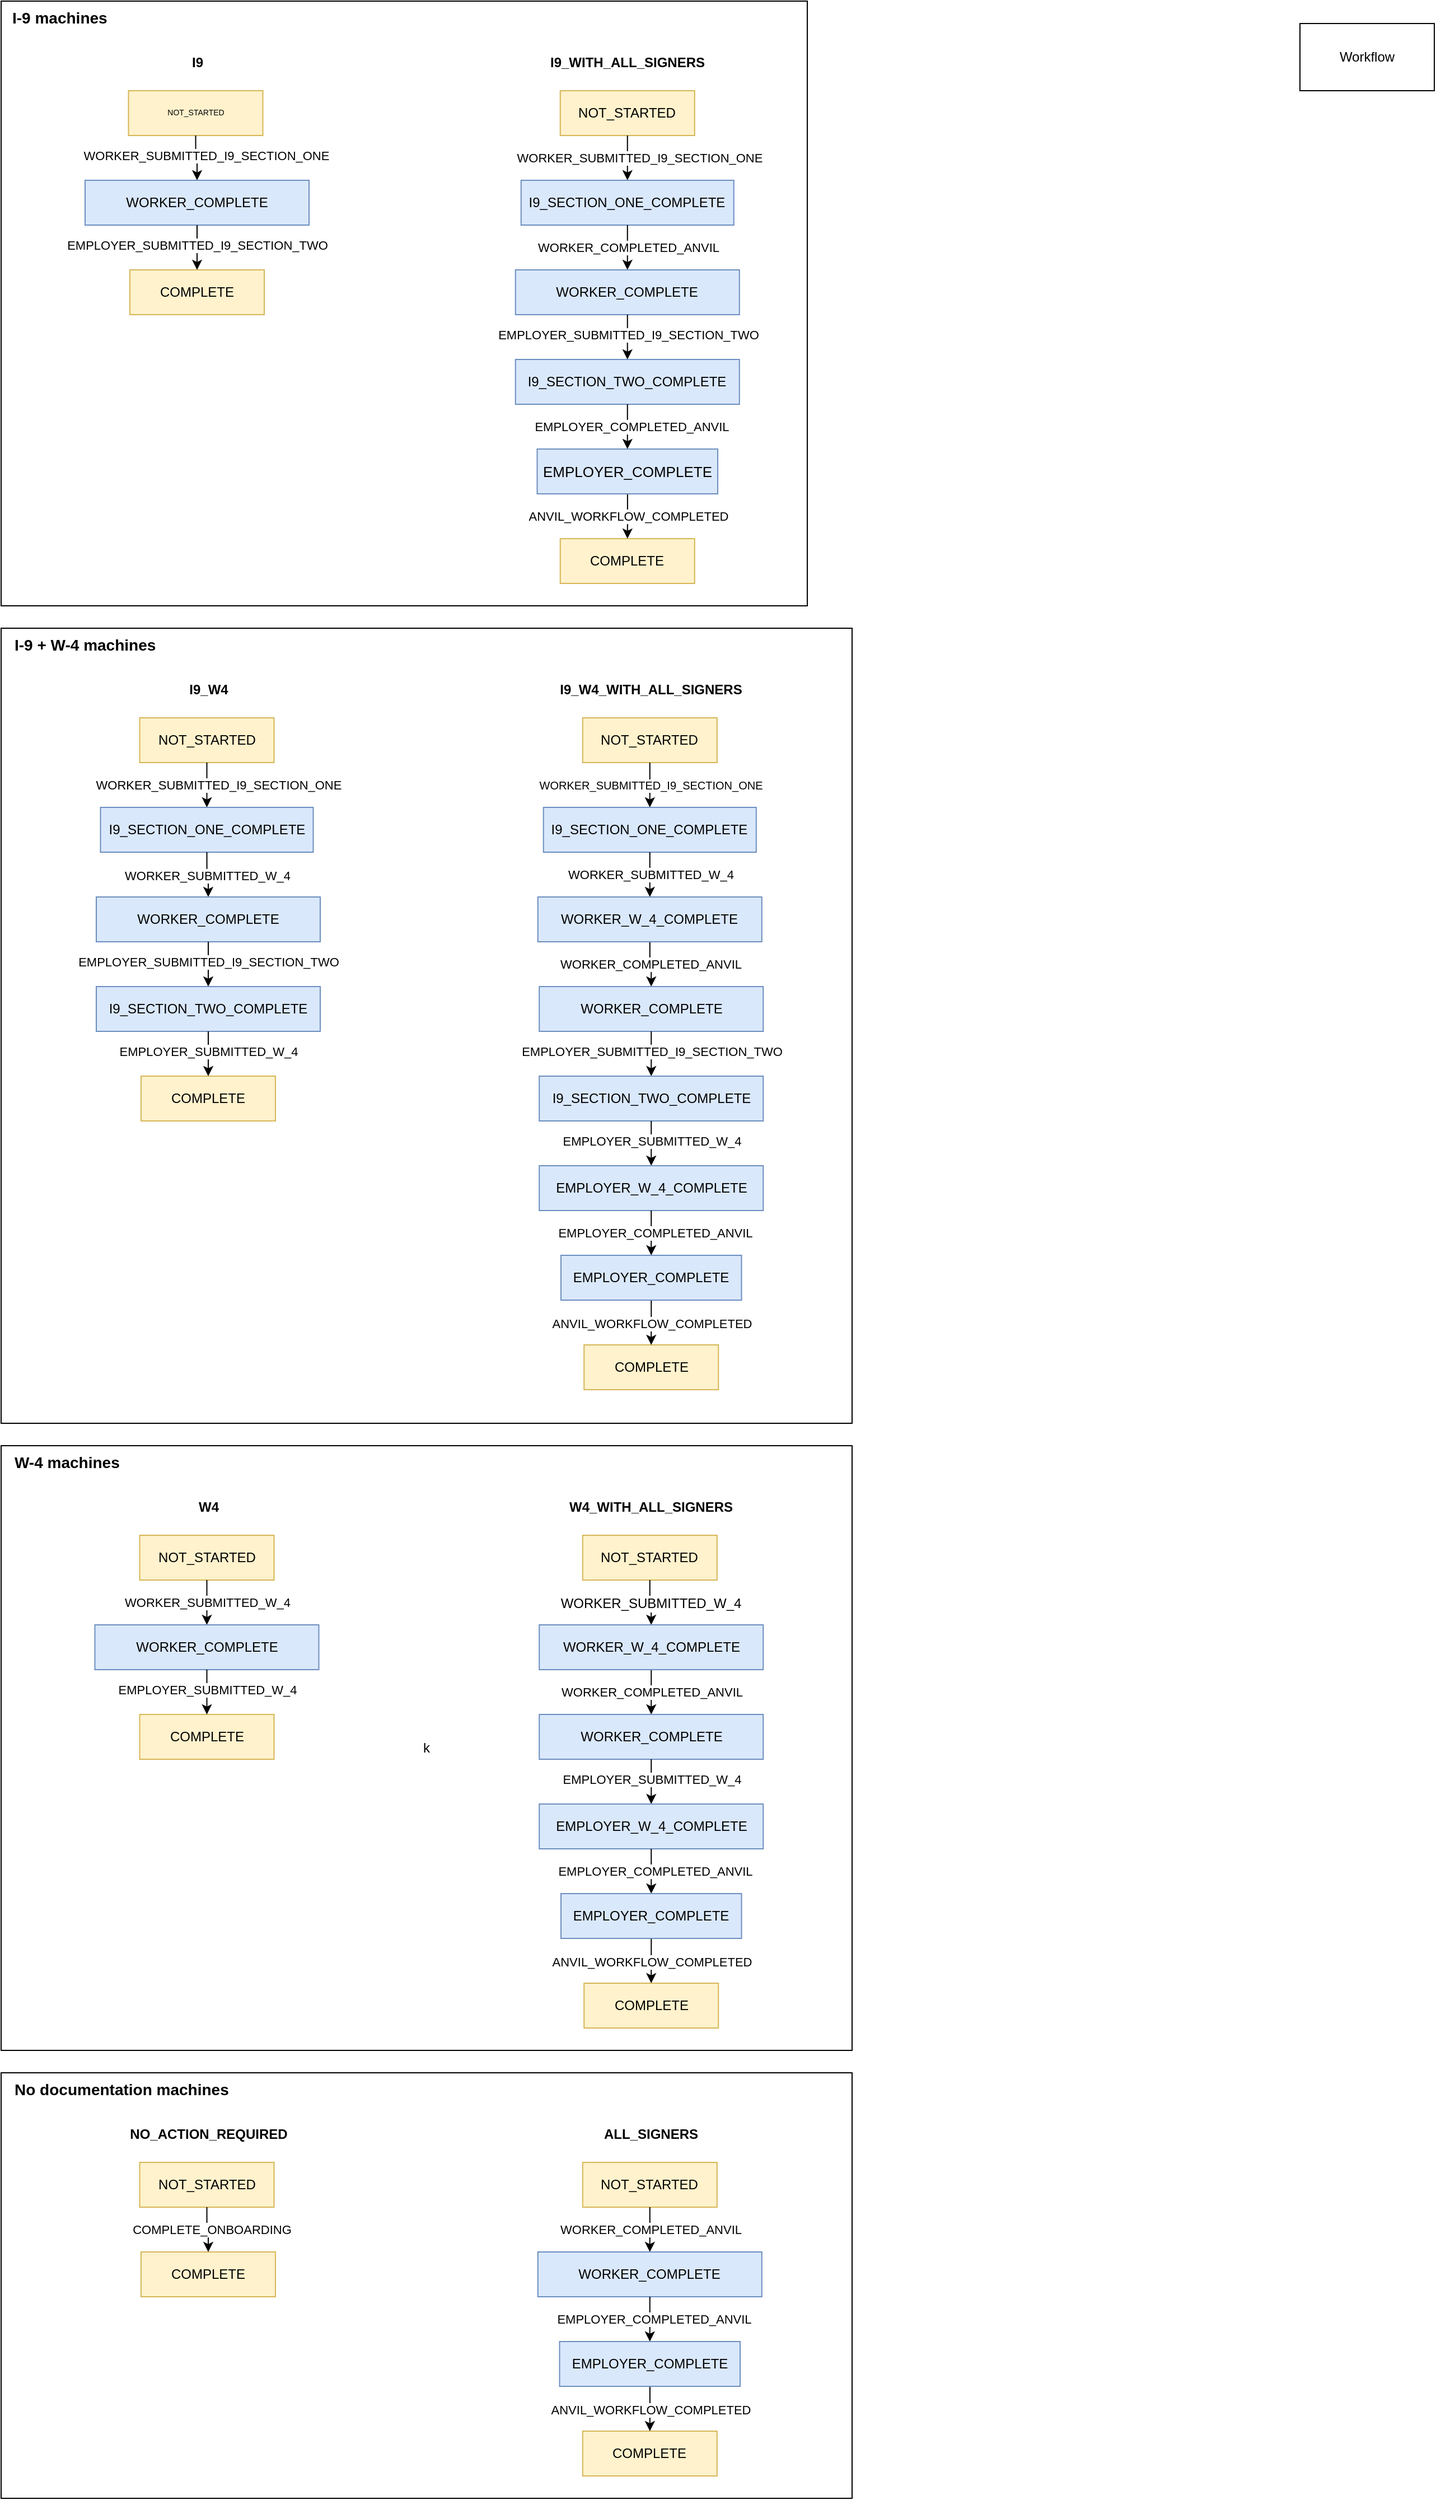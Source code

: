 <mxfile version="24.6.4" type="github">
  <diagram name="Page-1" id="iukkpxbPmAniCHK0yDrJ">
    <mxGraphModel dx="1164" dy="764" grid="1" gridSize="10" guides="1" tooltips="1" connect="1" arrows="1" fold="1" page="1" pageScale="1" pageWidth="850" pageHeight="1100" math="0" shadow="0">
      <root>
        <mxCell id="0" />
        <mxCell id="1" parent="0" />
        <mxCell id="TotN1_Kpjb51vsJ2ve7N-206" value="" style="whiteSpace=wrap;html=1;movable=1;resizable=1;rotatable=1;deletable=1;editable=1;locked=0;connectable=1;" parent="1" vertex="1">
          <mxGeometry y="560" width="760" height="710" as="geometry" />
        </mxCell>
        <mxCell id="TotN1_Kpjb51vsJ2ve7N-205" value="" style="whiteSpace=wrap;html=1;movable=1;resizable=1;rotatable=1;deletable=1;editable=1;locked=0;connectable=1;fontSize=12;" parent="1" vertex="1">
          <mxGeometry width="720" height="540" as="geometry" />
        </mxCell>
        <mxCell id="TotN1_Kpjb51vsJ2ve7N-62" value="I-9 + W-4 machines" style="text;html=1;align=left;verticalAlign=middle;resizable=0;points=[];autosize=1;strokeColor=none;fillColor=none;fontStyle=1;fontSize=14;" parent="1" vertex="1">
          <mxGeometry x="10" y="560" width="140" height="30" as="geometry" />
        </mxCell>
        <mxCell id="TotN1_Kpjb51vsJ2ve7N-63" value="NOT_STARTED" style="whiteSpace=wrap;html=1;fillColor=#fff2cc;strokeColor=#d6b656;" parent="1" vertex="1">
          <mxGeometry x="123.75" y="640" width="120" height="40" as="geometry" />
        </mxCell>
        <mxCell id="TotN1_Kpjb51vsJ2ve7N-64" value="COMPLETE" style="whiteSpace=wrap;html=1;fillColor=#fff2cc;strokeColor=#d6b656;" parent="1" vertex="1">
          <mxGeometry x="125" y="960" width="120" height="40" as="geometry" />
        </mxCell>
        <mxCell id="TotN1_Kpjb51vsJ2ve7N-65" style="edgeStyle=orthogonalEdgeStyle;rounded=0;orthogonalLoop=1;jettySize=auto;html=1;entryX=0.5;entryY=0;entryDx=0;entryDy=0;exitX=0.5;exitY=1;exitDx=0;exitDy=0;" parent="1" source="TotN1_Kpjb51vsJ2ve7N-63" target="TotN1_Kpjb51vsJ2ve7N-67" edge="1">
          <mxGeometry relative="1" as="geometry">
            <mxPoint x="183.75" y="740" as="sourcePoint" />
          </mxGeometry>
        </mxCell>
        <mxCell id="TotN1_Kpjb51vsJ2ve7N-66" value="WORKER_SUBMITTED_I9_SECTION_ONE" style="edgeLabel;html=1;align=center;verticalAlign=middle;resizable=0;points=[];" parent="TotN1_Kpjb51vsJ2ve7N-65" vertex="1" connectable="0">
          <mxGeometry y="2" relative="1" as="geometry">
            <mxPoint x="8" as="offset" />
          </mxGeometry>
        </mxCell>
        <mxCell id="TotN1_Kpjb51vsJ2ve7N-67" value="I9_SECTION_ONE_COMPLETE" style="whiteSpace=wrap;html=1;fillColor=#dae8fc;strokeColor=#6c8ebf;" parent="1" vertex="1">
          <mxGeometry x="88.75" y="720" width="190" height="40" as="geometry" />
        </mxCell>
        <mxCell id="TotN1_Kpjb51vsJ2ve7N-68" value="I9_W4" style="text;html=1;align=center;verticalAlign=middle;resizable=0;points=[];autosize=1;strokeColor=none;fillColor=none;fontStyle=1;fontSize=12;" parent="1" vertex="1">
          <mxGeometry x="155" y="600" width="60" height="30" as="geometry" />
        </mxCell>
        <mxCell id="TotN1_Kpjb51vsJ2ve7N-69" style="edgeStyle=orthogonalEdgeStyle;rounded=0;orthogonalLoop=1;jettySize=auto;html=1;exitX=0.5;exitY=1;exitDx=0;exitDy=0;entryX=0.5;entryY=0;entryDx=0;entryDy=0;" parent="1" source="TotN1_Kpjb51vsJ2ve7N-67" target="TotN1_Kpjb51vsJ2ve7N-74" edge="1">
          <mxGeometry relative="1" as="geometry">
            <mxPoint x="183.75" y="860" as="sourcePoint" />
            <mxPoint x="183.75" y="800" as="targetPoint" />
          </mxGeometry>
        </mxCell>
        <mxCell id="TotN1_Kpjb51vsJ2ve7N-70" value="WORKER_SUBMITTED_W_4" style="edgeLabel;html=1;align=center;verticalAlign=middle;resizable=0;points=[];" parent="TotN1_Kpjb51vsJ2ve7N-69" vertex="1" connectable="0">
          <mxGeometry x="-0.2" y="-2" relative="1" as="geometry">
            <mxPoint x="2" y="4" as="offset" />
          </mxGeometry>
        </mxCell>
        <mxCell id="TotN1_Kpjb51vsJ2ve7N-74" value="WORKER_COMPLETE" style="whiteSpace=wrap;html=1;fillColor=#dae8fc;strokeColor=#6c8ebf;" parent="1" vertex="1">
          <mxGeometry x="85" y="800" width="200" height="40" as="geometry" />
        </mxCell>
        <mxCell id="TotN1_Kpjb51vsJ2ve7N-75" style="edgeStyle=orthogonalEdgeStyle;rounded=0;orthogonalLoop=1;jettySize=auto;html=1;exitX=0.5;exitY=1;exitDx=0;exitDy=0;" parent="1" source="TotN1_Kpjb51vsJ2ve7N-74" target="TotN1_Kpjb51vsJ2ve7N-77" edge="1">
          <mxGeometry relative="1" as="geometry">
            <mxPoint x="183.75" y="1100" as="sourcePoint" />
          </mxGeometry>
        </mxCell>
        <mxCell id="TotN1_Kpjb51vsJ2ve7N-76" value="EMPLOYER_SUBMITTED_I9_SECTION_TWO" style="edgeLabel;html=1;align=center;verticalAlign=middle;resizable=0;points=[];" parent="TotN1_Kpjb51vsJ2ve7N-75" vertex="1" connectable="0">
          <mxGeometry x="-0.1" relative="1" as="geometry">
            <mxPoint as="offset" />
          </mxGeometry>
        </mxCell>
        <mxCell id="TotN1_Kpjb51vsJ2ve7N-77" value="I9_SECTION_TWO_COMPLETE" style="whiteSpace=wrap;html=1;fillColor=#dae8fc;strokeColor=#6c8ebf;" parent="1" vertex="1">
          <mxGeometry x="85" y="880" width="200" height="40" as="geometry" />
        </mxCell>
        <mxCell id="TotN1_Kpjb51vsJ2ve7N-78" style="edgeStyle=orthogonalEdgeStyle;rounded=0;orthogonalLoop=1;jettySize=auto;html=1;exitX=0.5;exitY=1;exitDx=0;exitDy=0;entryX=0.5;entryY=0;entryDx=0;entryDy=0;" parent="1" source="TotN1_Kpjb51vsJ2ve7N-77" target="TotN1_Kpjb51vsJ2ve7N-64" edge="1">
          <mxGeometry relative="1" as="geometry">
            <mxPoint x="183.85" y="1220" as="sourcePoint" />
            <mxPoint x="185.0" y="1040" as="targetPoint" />
          </mxGeometry>
        </mxCell>
        <mxCell id="TotN1_Kpjb51vsJ2ve7N-79" value="EMPLOYER_SUBMITTED_W_4" style="edgeLabel;html=1;align=center;verticalAlign=middle;resizable=0;points=[];" parent="TotN1_Kpjb51vsJ2ve7N-78" vertex="1" connectable="0">
          <mxGeometry x="-0.1" relative="1" as="geometry">
            <mxPoint as="offset" />
          </mxGeometry>
        </mxCell>
        <mxCell id="TotN1_Kpjb51vsJ2ve7N-89" value="NOT_STARTED" style="whiteSpace=wrap;html=1;fillColor=#fff2cc;strokeColor=#d6b656;" parent="1" vertex="1">
          <mxGeometry x="519.38" y="640" width="120" height="40" as="geometry" />
        </mxCell>
        <mxCell id="TotN1_Kpjb51vsJ2ve7N-90" value="COMPLETE" style="whiteSpace=wrap;html=1;fillColor=#fff2cc;strokeColor=#d6b656;" parent="1" vertex="1">
          <mxGeometry x="520.63" y="1200" width="120" height="40" as="geometry" />
        </mxCell>
        <mxCell id="TotN1_Kpjb51vsJ2ve7N-91" style="edgeStyle=orthogonalEdgeStyle;rounded=0;orthogonalLoop=1;jettySize=auto;html=1;entryX=0.5;entryY=0;entryDx=0;entryDy=0;exitX=0.5;exitY=1;exitDx=0;exitDy=0;" parent="1" source="TotN1_Kpjb51vsJ2ve7N-89" target="TotN1_Kpjb51vsJ2ve7N-93" edge="1">
          <mxGeometry relative="1" as="geometry">
            <mxPoint x="579.38" y="740" as="sourcePoint" />
          </mxGeometry>
        </mxCell>
        <mxCell id="TotN1_Kpjb51vsJ2ve7N-92" value="WORKER_SUBMITTED_I9_SECTION_ONE" style="edgeLabel;html=1;align=center;verticalAlign=middle;resizable=0;points=[];fontSize=10;" parent="TotN1_Kpjb51vsJ2ve7N-91" vertex="1" connectable="0">
          <mxGeometry y="2" relative="1" as="geometry">
            <mxPoint x="-2" as="offset" />
          </mxGeometry>
        </mxCell>
        <mxCell id="TotN1_Kpjb51vsJ2ve7N-93" value="I9_SECTION_ONE_COMPLETE" style="whiteSpace=wrap;html=1;fillColor=#dae8fc;strokeColor=#6c8ebf;" parent="1" vertex="1">
          <mxGeometry x="484.38" y="720" width="190" height="40" as="geometry" />
        </mxCell>
        <mxCell id="TotN1_Kpjb51vsJ2ve7N-94" value="I9_W4_WITH_ALL_SIGNERS" style="text;html=1;align=center;verticalAlign=middle;resizable=0;points=[];autosize=1;strokeColor=none;fillColor=none;fontStyle=1;fontSize=12;" parent="1" vertex="1">
          <mxGeometry x="490" y="600" width="180" height="30" as="geometry" />
        </mxCell>
        <mxCell id="TotN1_Kpjb51vsJ2ve7N-95" style="edgeStyle=orthogonalEdgeStyle;rounded=0;orthogonalLoop=1;jettySize=auto;html=1;exitX=0.5;exitY=1;exitDx=0;exitDy=0;" parent="1" source="TotN1_Kpjb51vsJ2ve7N-93" target="TotN1_Kpjb51vsJ2ve7N-99" edge="1">
          <mxGeometry relative="1" as="geometry">
            <mxPoint x="579.38" y="860" as="sourcePoint" />
          </mxGeometry>
        </mxCell>
        <mxCell id="TotN1_Kpjb51vsJ2ve7N-96" value="WORKER_SUBMITTED_W_4" style="edgeLabel;html=1;align=center;verticalAlign=middle;resizable=0;points=[];" parent="TotN1_Kpjb51vsJ2ve7N-95" vertex="1" connectable="0">
          <mxGeometry x="-0.2" y="-2" relative="1" as="geometry">
            <mxPoint x="2" y="4" as="offset" />
          </mxGeometry>
        </mxCell>
        <mxCell id="TotN1_Kpjb51vsJ2ve7N-97" style="edgeStyle=orthogonalEdgeStyle;rounded=0;orthogonalLoop=1;jettySize=auto;html=1;entryX=0.5;entryY=0;entryDx=0;entryDy=0;" parent="1" source="TotN1_Kpjb51vsJ2ve7N-99" target="TotN1_Kpjb51vsJ2ve7N-100" edge="1">
          <mxGeometry relative="1" as="geometry">
            <mxPoint x="579.38" y="940" as="targetPoint" />
          </mxGeometry>
        </mxCell>
        <mxCell id="TotN1_Kpjb51vsJ2ve7N-98" value="WORKER_COMPLETED_ANVIL" style="edgeLabel;html=1;align=center;verticalAlign=middle;resizable=0;points=[];" parent="TotN1_Kpjb51vsJ2ve7N-97" vertex="1" connectable="0">
          <mxGeometry x="-0.013" relative="1" as="geometry">
            <mxPoint as="offset" />
          </mxGeometry>
        </mxCell>
        <mxCell id="TotN1_Kpjb51vsJ2ve7N-99" value="WORKER_W_4_COMPLETE" style="whiteSpace=wrap;html=1;fillColor=#dae8fc;strokeColor=#6c8ebf;" parent="1" vertex="1">
          <mxGeometry x="479.38" y="800" width="200" height="40" as="geometry" />
        </mxCell>
        <mxCell id="TotN1_Kpjb51vsJ2ve7N-100" value="WORKER_COMPLETE" style="whiteSpace=wrap;html=1;fillColor=#dae8fc;strokeColor=#6c8ebf;" parent="1" vertex="1">
          <mxGeometry x="480.63" y="880" width="200" height="40" as="geometry" />
        </mxCell>
        <mxCell id="TotN1_Kpjb51vsJ2ve7N-101" style="edgeStyle=orthogonalEdgeStyle;rounded=0;orthogonalLoop=1;jettySize=auto;html=1;exitX=0.5;exitY=1;exitDx=0;exitDy=0;" parent="1" source="TotN1_Kpjb51vsJ2ve7N-100" target="TotN1_Kpjb51vsJ2ve7N-103" edge="1">
          <mxGeometry relative="1" as="geometry">
            <mxPoint x="579.38" y="1100" as="sourcePoint" />
          </mxGeometry>
        </mxCell>
        <mxCell id="TotN1_Kpjb51vsJ2ve7N-102" value="EMPLOYER_SUBMITTED_I9_SECTION_TWO" style="edgeLabel;html=1;align=center;verticalAlign=middle;resizable=0;points=[];" parent="TotN1_Kpjb51vsJ2ve7N-101" vertex="1" connectable="0">
          <mxGeometry x="-0.1" relative="1" as="geometry">
            <mxPoint as="offset" />
          </mxGeometry>
        </mxCell>
        <mxCell id="TotN1_Kpjb51vsJ2ve7N-103" value="I9_SECTION_TWO_COMPLETE" style="whiteSpace=wrap;html=1;fillColor=#dae8fc;strokeColor=#6c8ebf;" parent="1" vertex="1">
          <mxGeometry x="480.63" y="960" width="200" height="40" as="geometry" />
        </mxCell>
        <mxCell id="TotN1_Kpjb51vsJ2ve7N-104" style="edgeStyle=orthogonalEdgeStyle;rounded=0;orthogonalLoop=1;jettySize=auto;html=1;exitX=0.5;exitY=1;exitDx=0;exitDy=0;" parent="1" source="TotN1_Kpjb51vsJ2ve7N-103" target="TotN1_Kpjb51vsJ2ve7N-106" edge="1">
          <mxGeometry relative="1" as="geometry">
            <mxPoint x="579.48" y="1220" as="sourcePoint" />
          </mxGeometry>
        </mxCell>
        <mxCell id="TotN1_Kpjb51vsJ2ve7N-105" value="EMPLOYER_SUBMITTED_W_4" style="edgeLabel;html=1;align=center;verticalAlign=middle;resizable=0;points=[];" parent="TotN1_Kpjb51vsJ2ve7N-104" vertex="1" connectable="0">
          <mxGeometry x="-0.1" relative="1" as="geometry">
            <mxPoint as="offset" />
          </mxGeometry>
        </mxCell>
        <mxCell id="TotN1_Kpjb51vsJ2ve7N-106" value="EMPLOYER_W_4_COMPLETE" style="whiteSpace=wrap;html=1;fillColor=#dae8fc;strokeColor=#6c8ebf;" parent="1" vertex="1">
          <mxGeometry x="480.63" y="1040" width="200" height="40" as="geometry" />
        </mxCell>
        <mxCell id="TotN1_Kpjb51vsJ2ve7N-107" style="edgeStyle=orthogonalEdgeStyle;rounded=0;orthogonalLoop=1;jettySize=auto;html=1;entryX=0.5;entryY=0;entryDx=0;entryDy=0;exitX=0.5;exitY=1;exitDx=0;exitDy=0;" parent="1" source="TotN1_Kpjb51vsJ2ve7N-106" target="TotN1_Kpjb51vsJ2ve7N-111" edge="1">
          <mxGeometry relative="1" as="geometry">
            <mxPoint x="579.48" y="1340" as="sourcePoint" />
          </mxGeometry>
        </mxCell>
        <mxCell id="TotN1_Kpjb51vsJ2ve7N-108" value="EMPLOYER_COMPLETED_ANVIL" style="edgeLabel;html=1;align=center;verticalAlign=middle;resizable=0;points=[];" parent="TotN1_Kpjb51vsJ2ve7N-107" vertex="1" connectable="0">
          <mxGeometry x="-0.012" y="3" relative="1" as="geometry">
            <mxPoint as="offset" />
          </mxGeometry>
        </mxCell>
        <mxCell id="TotN1_Kpjb51vsJ2ve7N-109" style="edgeStyle=orthogonalEdgeStyle;rounded=0;orthogonalLoop=1;jettySize=auto;html=1;" parent="1" source="TotN1_Kpjb51vsJ2ve7N-111" target="TotN1_Kpjb51vsJ2ve7N-90" edge="1">
          <mxGeometry relative="1" as="geometry">
            <mxPoint x="579.39" y="1210" as="targetPoint" />
          </mxGeometry>
        </mxCell>
        <mxCell id="TotN1_Kpjb51vsJ2ve7N-110" value="ANVIL_WORKFLOW_COMPLETED" style="edgeLabel;html=1;align=center;verticalAlign=middle;resizable=0;points=[];" parent="TotN1_Kpjb51vsJ2ve7N-109" vertex="1" connectable="0">
          <mxGeometry x="-0.15" relative="1" as="geometry">
            <mxPoint y="4" as="offset" />
          </mxGeometry>
        </mxCell>
        <mxCell id="TotN1_Kpjb51vsJ2ve7N-111" value="EMPLOYER_COMPLETE" style="whiteSpace=wrap;html=1;fillColor=#dae8fc;strokeColor=#6c8ebf;" parent="1" vertex="1">
          <mxGeometry x="500" y="1120" width="161.25" height="40" as="geometry" />
        </mxCell>
        <mxCell id="TotN1_Kpjb51vsJ2ve7N-147" value="NOT_STARTED" style="whiteSpace=wrap;html=1;fillColor=#fff2cc;strokeColor=#d6b656;fontSize=7;" parent="1" vertex="1">
          <mxGeometry x="113.75" y="80" width="120" height="40" as="geometry" />
        </mxCell>
        <mxCell id="TotN1_Kpjb51vsJ2ve7N-148" value="COMPLETE" style="whiteSpace=wrap;html=1;fillColor=#fff2cc;strokeColor=#d6b656;" parent="1" vertex="1">
          <mxGeometry x="115" y="240" width="120" height="40" as="geometry" />
        </mxCell>
        <mxCell id="TotN1_Kpjb51vsJ2ve7N-149" style="edgeStyle=orthogonalEdgeStyle;rounded=0;orthogonalLoop=1;jettySize=auto;html=1;entryX=0.5;entryY=0;entryDx=0;entryDy=0;exitX=0.5;exitY=1;exitDx=0;exitDy=0;" parent="1" source="TotN1_Kpjb51vsJ2ve7N-147" target="TotN1_Kpjb51vsJ2ve7N-155" edge="1">
          <mxGeometry relative="1" as="geometry">
            <mxPoint x="173.75" y="180" as="sourcePoint" />
            <mxPoint x="173.75" y="160" as="targetPoint" />
          </mxGeometry>
        </mxCell>
        <mxCell id="TotN1_Kpjb51vsJ2ve7N-150" value="WORKER_SUBMITTED_I9_SECTION_ONE" style="edgeLabel;html=1;align=center;verticalAlign=middle;resizable=0;points=[];" parent="TotN1_Kpjb51vsJ2ve7N-149" vertex="1" connectable="0">
          <mxGeometry y="2" relative="1" as="geometry">
            <mxPoint x="8" as="offset" />
          </mxGeometry>
        </mxCell>
        <mxCell id="TotN1_Kpjb51vsJ2ve7N-152" value="I9" style="text;html=1;align=center;verticalAlign=middle;resizable=0;points=[];autosize=1;strokeColor=none;fillColor=none;fontStyle=1;fontSize=12;" parent="1" vertex="1">
          <mxGeometry x="160" y="40" width="30" height="30" as="geometry" />
        </mxCell>
        <mxCell id="TotN1_Kpjb51vsJ2ve7N-155" value="WORKER_COMPLETE" style="whiteSpace=wrap;html=1;fillColor=#dae8fc;strokeColor=#6c8ebf;" parent="1" vertex="1">
          <mxGeometry x="75" y="160" width="200" height="40" as="geometry" />
        </mxCell>
        <mxCell id="TotN1_Kpjb51vsJ2ve7N-156" style="edgeStyle=orthogonalEdgeStyle;rounded=0;orthogonalLoop=1;jettySize=auto;html=1;exitX=0.5;exitY=1;exitDx=0;exitDy=0;entryX=0.5;entryY=0;entryDx=0;entryDy=0;" parent="1" source="TotN1_Kpjb51vsJ2ve7N-155" target="TotN1_Kpjb51vsJ2ve7N-148" edge="1">
          <mxGeometry relative="1" as="geometry">
            <mxPoint x="173.75" y="540" as="sourcePoint" />
            <mxPoint x="175" y="320" as="targetPoint" />
          </mxGeometry>
        </mxCell>
        <mxCell id="TotN1_Kpjb51vsJ2ve7N-157" value="EMPLOYER_SUBMITTED_I9_SECTION_TWO" style="edgeLabel;html=1;align=center;verticalAlign=middle;resizable=0;points=[];" parent="TotN1_Kpjb51vsJ2ve7N-156" vertex="1" connectable="0">
          <mxGeometry x="-0.1" relative="1" as="geometry">
            <mxPoint as="offset" />
          </mxGeometry>
        </mxCell>
        <mxCell id="TotN1_Kpjb51vsJ2ve7N-161" value="NOT_STARTED" style="whiteSpace=wrap;html=1;fillColor=#fff2cc;strokeColor=#d6b656;" parent="1" vertex="1">
          <mxGeometry x="499.38" y="80" width="120" height="40" as="geometry" />
        </mxCell>
        <mxCell id="TotN1_Kpjb51vsJ2ve7N-162" value="COMPLETE" style="whiteSpace=wrap;html=1;fillColor=#fff2cc;strokeColor=#d6b656;" parent="1" vertex="1">
          <mxGeometry x="499.38" y="480" width="120" height="40" as="geometry" />
        </mxCell>
        <mxCell id="TotN1_Kpjb51vsJ2ve7N-163" style="edgeStyle=orthogonalEdgeStyle;rounded=0;orthogonalLoop=1;jettySize=auto;html=1;entryX=0.5;entryY=0;entryDx=0;entryDy=0;exitX=0.5;exitY=1;exitDx=0;exitDy=0;" parent="1" source="TotN1_Kpjb51vsJ2ve7N-161" target="TotN1_Kpjb51vsJ2ve7N-165" edge="1">
          <mxGeometry relative="1" as="geometry">
            <mxPoint x="559.38" y="180" as="sourcePoint" />
          </mxGeometry>
        </mxCell>
        <mxCell id="TotN1_Kpjb51vsJ2ve7N-164" value="WORKER_SUBMITTED_I9_SECTION_ONE" style="edgeLabel;html=1;align=center;verticalAlign=middle;resizable=0;points=[];" parent="TotN1_Kpjb51vsJ2ve7N-163" vertex="1" connectable="0">
          <mxGeometry y="2" relative="1" as="geometry">
            <mxPoint x="8" as="offset" />
          </mxGeometry>
        </mxCell>
        <mxCell id="TotN1_Kpjb51vsJ2ve7N-165" value="I9_SECTION_ONE_COMPLETE" style="whiteSpace=wrap;html=1;fillColor=#dae8fc;strokeColor=#6c8ebf;" parent="1" vertex="1">
          <mxGeometry x="464.38" y="160" width="190" height="40" as="geometry" />
        </mxCell>
        <mxCell id="TotN1_Kpjb51vsJ2ve7N-166" value="I9_WITH_ALL_SIGNERS" style="text;html=1;align=center;verticalAlign=middle;resizable=0;points=[];autosize=1;strokeColor=none;fillColor=none;fontStyle=1;fontSize=12;" parent="1" vertex="1">
          <mxGeometry x="479.38" y="40" width="160" height="30" as="geometry" />
        </mxCell>
        <mxCell id="TotN1_Kpjb51vsJ2ve7N-169" style="edgeStyle=orthogonalEdgeStyle;rounded=0;orthogonalLoop=1;jettySize=auto;html=1;entryX=0.5;entryY=0;entryDx=0;entryDy=0;exitX=0.5;exitY=1;exitDx=0;exitDy=0;" parent="1" source="TotN1_Kpjb51vsJ2ve7N-165" target="TotN1_Kpjb51vsJ2ve7N-172" edge="1">
          <mxGeometry relative="1" as="geometry">
            <mxPoint x="559.38" y="380" as="targetPoint" />
            <mxPoint x="559.439" y="280" as="sourcePoint" />
          </mxGeometry>
        </mxCell>
        <mxCell id="TotN1_Kpjb51vsJ2ve7N-170" value="WORKER_COMPLETED_ANVIL" style="edgeLabel;html=1;align=center;verticalAlign=middle;resizable=0;points=[];" parent="TotN1_Kpjb51vsJ2ve7N-169" vertex="1" connectable="0">
          <mxGeometry x="-0.013" relative="1" as="geometry">
            <mxPoint as="offset" />
          </mxGeometry>
        </mxCell>
        <mxCell id="TotN1_Kpjb51vsJ2ve7N-172" value="WORKER_COMPLETE" style="whiteSpace=wrap;html=1;fillColor=#dae8fc;strokeColor=#6c8ebf;" parent="1" vertex="1">
          <mxGeometry x="459.38" y="240" width="200" height="40" as="geometry" />
        </mxCell>
        <mxCell id="TotN1_Kpjb51vsJ2ve7N-173" style="edgeStyle=orthogonalEdgeStyle;rounded=0;orthogonalLoop=1;jettySize=auto;html=1;exitX=0.5;exitY=1;exitDx=0;exitDy=0;" parent="1" source="TotN1_Kpjb51vsJ2ve7N-172" target="TotN1_Kpjb51vsJ2ve7N-175" edge="1">
          <mxGeometry relative="1" as="geometry">
            <mxPoint x="559.38" y="540" as="sourcePoint" />
          </mxGeometry>
        </mxCell>
        <mxCell id="TotN1_Kpjb51vsJ2ve7N-174" value="EMPLOYER_SUBMITTED_I9_SECTION_TWO" style="edgeLabel;html=1;align=center;verticalAlign=middle;resizable=0;points=[];" parent="TotN1_Kpjb51vsJ2ve7N-173" vertex="1" connectable="0">
          <mxGeometry x="-0.1" relative="1" as="geometry">
            <mxPoint as="offset" />
          </mxGeometry>
        </mxCell>
        <mxCell id="TotN1_Kpjb51vsJ2ve7N-175" value="I9_SECTION_TWO_COMPLETE" style="whiteSpace=wrap;html=1;fillColor=#dae8fc;strokeColor=#6c8ebf;" parent="1" vertex="1">
          <mxGeometry x="459.38" y="320" width="200" height="40" as="geometry" />
        </mxCell>
        <mxCell id="TotN1_Kpjb51vsJ2ve7N-179" style="edgeStyle=orthogonalEdgeStyle;rounded=0;orthogonalLoop=1;jettySize=auto;html=1;entryX=0.5;entryY=0;entryDx=0;entryDy=0;exitX=0.5;exitY=1;exitDx=0;exitDy=0;" parent="1" source="TotN1_Kpjb51vsJ2ve7N-175" target="TotN1_Kpjb51vsJ2ve7N-183" edge="1">
          <mxGeometry relative="1" as="geometry">
            <mxPoint x="560.63" y="520.0" as="sourcePoint" />
          </mxGeometry>
        </mxCell>
        <mxCell id="TotN1_Kpjb51vsJ2ve7N-180" value="EMPLOYER_COMPLETED_ANVIL" style="edgeLabel;html=1;align=center;verticalAlign=middle;resizable=0;points=[];" parent="TotN1_Kpjb51vsJ2ve7N-179" vertex="1" connectable="0">
          <mxGeometry x="-0.012" y="3" relative="1" as="geometry">
            <mxPoint as="offset" />
          </mxGeometry>
        </mxCell>
        <mxCell id="TotN1_Kpjb51vsJ2ve7N-181" style="edgeStyle=orthogonalEdgeStyle;rounded=0;orthogonalLoop=1;jettySize=auto;html=1;" parent="1" source="TotN1_Kpjb51vsJ2ve7N-183" target="TotN1_Kpjb51vsJ2ve7N-162" edge="1">
          <mxGeometry relative="1" as="geometry">
            <mxPoint x="559.39" y="650" as="targetPoint" />
          </mxGeometry>
        </mxCell>
        <mxCell id="TotN1_Kpjb51vsJ2ve7N-182" value="ANVIL_WORKFLOW_COMPLETED" style="edgeLabel;html=1;align=center;verticalAlign=middle;resizable=0;points=[];" parent="TotN1_Kpjb51vsJ2ve7N-181" vertex="1" connectable="0">
          <mxGeometry x="-0.15" relative="1" as="geometry">
            <mxPoint y="3" as="offset" />
          </mxGeometry>
        </mxCell>
        <mxCell id="TotN1_Kpjb51vsJ2ve7N-183" value="EMPLOYER_COMPLETE" style="whiteSpace=wrap;html=1;fillColor=#dae8fc;strokeColor=#6c8ebf;fontSize=13;" parent="1" vertex="1">
          <mxGeometry x="478.76" y="400" width="161.25" height="40" as="geometry" />
        </mxCell>
        <mxCell id="TotN1_Kpjb51vsJ2ve7N-204" value="I-9 machines" style="text;html=1;align=left;verticalAlign=middle;resizable=0;points=[];autosize=1;strokeColor=none;fillColor=none;fontStyle=1;fontSize=14;" parent="1" vertex="1">
          <mxGeometry x="8" width="100" height="30" as="geometry" />
        </mxCell>
        <mxCell id="TotN1_Kpjb51vsJ2ve7N-208" value="k" style="whiteSpace=wrap;html=1;movable=1;resizable=1;rotatable=1;deletable=1;editable=1;locked=0;connectable=1;" parent="1" vertex="1">
          <mxGeometry y="1290" width="760" height="540" as="geometry" />
        </mxCell>
        <mxCell id="TotN1_Kpjb51vsJ2ve7N-209" value="W-4 machines" style="text;html=1;align=left;verticalAlign=middle;resizable=0;points=[];autosize=1;strokeColor=none;fillColor=none;fontStyle=1;fontSize=14;" parent="1" vertex="1">
          <mxGeometry x="10" y="1290" width="110" height="30" as="geometry" />
        </mxCell>
        <mxCell id="TotN1_Kpjb51vsJ2ve7N-210" value="NOT_STARTED" style="whiteSpace=wrap;html=1;fillColor=#fff2cc;strokeColor=#d6b656;" parent="1" vertex="1">
          <mxGeometry x="123.75" y="1370" width="120" height="40" as="geometry" />
        </mxCell>
        <mxCell id="TotN1_Kpjb51vsJ2ve7N-211" value="COMPLETE" style="whiteSpace=wrap;html=1;fillColor=#fff2cc;strokeColor=#d6b656;" parent="1" vertex="1">
          <mxGeometry x="123.75" y="1530" width="120" height="40" as="geometry" />
        </mxCell>
        <mxCell id="TotN1_Kpjb51vsJ2ve7N-215" value="W4" style="text;html=1;align=center;verticalAlign=middle;resizable=0;points=[];autosize=1;strokeColor=none;fillColor=none;fontStyle=1;fontSize=12;" parent="1" vertex="1">
          <mxGeometry x="165" y="1330" width="40" height="30" as="geometry" />
        </mxCell>
        <mxCell id="TotN1_Kpjb51vsJ2ve7N-216" style="edgeStyle=orthogonalEdgeStyle;rounded=0;orthogonalLoop=1;jettySize=auto;html=1;exitX=0.5;exitY=1;exitDx=0;exitDy=0;entryX=0.5;entryY=0;entryDx=0;entryDy=0;" parent="1" source="TotN1_Kpjb51vsJ2ve7N-210" target="TotN1_Kpjb51vsJ2ve7N-218" edge="1">
          <mxGeometry relative="1" as="geometry">
            <mxPoint x="183.75" y="1490" as="sourcePoint" />
            <mxPoint x="183.75" y="1530" as="targetPoint" />
          </mxGeometry>
        </mxCell>
        <mxCell id="TotN1_Kpjb51vsJ2ve7N-217" value="WORKER_SUBMITTED_W_4" style="edgeLabel;html=1;align=center;verticalAlign=middle;resizable=0;points=[];" parent="TotN1_Kpjb51vsJ2ve7N-216" vertex="1" connectable="0">
          <mxGeometry x="-0.2" y="-2" relative="1" as="geometry">
            <mxPoint x="2" y="4" as="offset" />
          </mxGeometry>
        </mxCell>
        <mxCell id="TotN1_Kpjb51vsJ2ve7N-218" value="WORKER_COMPLETE" style="whiteSpace=wrap;html=1;fillColor=#dae8fc;strokeColor=#6c8ebf;" parent="1" vertex="1">
          <mxGeometry x="83.75" y="1450" width="200" height="40" as="geometry" />
        </mxCell>
        <mxCell id="TotN1_Kpjb51vsJ2ve7N-222" style="edgeStyle=orthogonalEdgeStyle;rounded=0;orthogonalLoop=1;jettySize=auto;html=1;exitX=0.5;exitY=1;exitDx=0;exitDy=0;entryX=0.5;entryY=0;entryDx=0;entryDy=0;" parent="1" source="TotN1_Kpjb51vsJ2ve7N-218" target="TotN1_Kpjb51vsJ2ve7N-211" edge="1">
          <mxGeometry relative="1" as="geometry">
            <mxPoint x="185.0" y="1650" as="sourcePoint" />
            <mxPoint x="185.0" y="1770" as="targetPoint" />
          </mxGeometry>
        </mxCell>
        <mxCell id="TotN1_Kpjb51vsJ2ve7N-223" value="EMPLOYER_SUBMITTED_W_4" style="edgeLabel;html=1;align=center;verticalAlign=middle;resizable=0;points=[];" parent="TotN1_Kpjb51vsJ2ve7N-222" vertex="1" connectable="0">
          <mxGeometry x="-0.1" relative="1" as="geometry">
            <mxPoint as="offset" />
          </mxGeometry>
        </mxCell>
        <mxCell id="TotN1_Kpjb51vsJ2ve7N-224" value="NOT_STARTED" style="whiteSpace=wrap;html=1;fillColor=#fff2cc;strokeColor=#d6b656;" parent="1" vertex="1">
          <mxGeometry x="519.38" y="1370" width="120" height="40" as="geometry" />
        </mxCell>
        <mxCell id="TotN1_Kpjb51vsJ2ve7N-225" value="COMPLETE" style="whiteSpace=wrap;html=1;fillColor=#fff2cc;strokeColor=#d6b656;" parent="1" vertex="1">
          <mxGeometry x="520.63" y="1770" width="120" height="40" as="geometry" />
        </mxCell>
        <mxCell id="TotN1_Kpjb51vsJ2ve7N-229" value="W4_WITH_ALL_SIGNERS" style="text;html=1;align=center;verticalAlign=middle;resizable=0;points=[];autosize=1;strokeColor=none;fillColor=none;fontStyle=1;fontSize=12;" parent="1" vertex="1">
          <mxGeometry x="495" y="1330" width="170" height="30" as="geometry" />
        </mxCell>
        <mxCell id="TotN1_Kpjb51vsJ2ve7N-230" style="edgeStyle=orthogonalEdgeStyle;rounded=0;orthogonalLoop=1;jettySize=auto;html=1;exitX=0.5;exitY=1;exitDx=0;exitDy=0;" parent="1" source="TotN1_Kpjb51vsJ2ve7N-224" target="TotN1_Kpjb51vsJ2ve7N-234" edge="1">
          <mxGeometry relative="1" as="geometry">
            <mxPoint x="579.38" y="1490" as="sourcePoint" />
          </mxGeometry>
        </mxCell>
        <mxCell id="TotN1_Kpjb51vsJ2ve7N-231" value="WORKER_SUBMITTED_W_4" style="edgeLabel;html=1;align=center;verticalAlign=middle;resizable=0;points=[];fontSize=12;" parent="TotN1_Kpjb51vsJ2ve7N-230" vertex="1" connectable="0">
          <mxGeometry x="-0.2" y="-2" relative="1" as="geometry">
            <mxPoint x="2" y="4" as="offset" />
          </mxGeometry>
        </mxCell>
        <mxCell id="TotN1_Kpjb51vsJ2ve7N-232" style="edgeStyle=orthogonalEdgeStyle;rounded=0;orthogonalLoop=1;jettySize=auto;html=1;entryX=0.5;entryY=0;entryDx=0;entryDy=0;" parent="1" source="TotN1_Kpjb51vsJ2ve7N-234" target="TotN1_Kpjb51vsJ2ve7N-235" edge="1">
          <mxGeometry relative="1" as="geometry">
            <mxPoint x="579.38" y="1670" as="targetPoint" />
          </mxGeometry>
        </mxCell>
        <mxCell id="TotN1_Kpjb51vsJ2ve7N-233" value="WORKER_COMPLETED_ANVIL" style="edgeLabel;html=1;align=center;verticalAlign=middle;resizable=0;points=[];" parent="TotN1_Kpjb51vsJ2ve7N-232" vertex="1" connectable="0">
          <mxGeometry x="-0.013" relative="1" as="geometry">
            <mxPoint as="offset" />
          </mxGeometry>
        </mxCell>
        <mxCell id="TotN1_Kpjb51vsJ2ve7N-234" value="WORKER_W_4_COMPLETE" style="whiteSpace=wrap;html=1;fillColor=#dae8fc;strokeColor=#6c8ebf;" parent="1" vertex="1">
          <mxGeometry x="480.63" y="1450" width="200" height="40" as="geometry" />
        </mxCell>
        <mxCell id="TotN1_Kpjb51vsJ2ve7N-235" value="WORKER_COMPLETE" style="whiteSpace=wrap;html=1;fillColor=#dae8fc;strokeColor=#6c8ebf;" parent="1" vertex="1">
          <mxGeometry x="480.63" y="1530" width="200" height="40" as="geometry" />
        </mxCell>
        <mxCell id="TotN1_Kpjb51vsJ2ve7N-239" style="edgeStyle=orthogonalEdgeStyle;rounded=0;orthogonalLoop=1;jettySize=auto;html=1;exitX=0.5;exitY=1;exitDx=0;exitDy=0;" parent="1" source="TotN1_Kpjb51vsJ2ve7N-235" target="TotN1_Kpjb51vsJ2ve7N-241" edge="1">
          <mxGeometry relative="1" as="geometry">
            <mxPoint x="580.63" y="1730" as="sourcePoint" />
          </mxGeometry>
        </mxCell>
        <mxCell id="TotN1_Kpjb51vsJ2ve7N-240" value="EMPLOYER_SUBMITTED_W_4" style="edgeLabel;html=1;align=center;verticalAlign=middle;resizable=0;points=[];" parent="TotN1_Kpjb51vsJ2ve7N-239" vertex="1" connectable="0">
          <mxGeometry x="-0.1" relative="1" as="geometry">
            <mxPoint as="offset" />
          </mxGeometry>
        </mxCell>
        <mxCell id="TotN1_Kpjb51vsJ2ve7N-241" value="EMPLOYER_W_4_COMPLETE" style="whiteSpace=wrap;html=1;fillColor=#dae8fc;strokeColor=#6c8ebf;" parent="1" vertex="1">
          <mxGeometry x="480.63" y="1610" width="200" height="40" as="geometry" />
        </mxCell>
        <mxCell id="TotN1_Kpjb51vsJ2ve7N-242" style="edgeStyle=orthogonalEdgeStyle;rounded=0;orthogonalLoop=1;jettySize=auto;html=1;entryX=0.5;entryY=0;entryDx=0;entryDy=0;exitX=0.5;exitY=1;exitDx=0;exitDy=0;" parent="1" source="TotN1_Kpjb51vsJ2ve7N-241" target="TotN1_Kpjb51vsJ2ve7N-246" edge="1">
          <mxGeometry relative="1" as="geometry">
            <mxPoint x="579.48" y="2070" as="sourcePoint" />
          </mxGeometry>
        </mxCell>
        <mxCell id="TotN1_Kpjb51vsJ2ve7N-243" value="EMPLOYER_COMPLETED_ANVIL" style="edgeLabel;html=1;align=center;verticalAlign=middle;resizable=0;points=[];" parent="TotN1_Kpjb51vsJ2ve7N-242" vertex="1" connectable="0">
          <mxGeometry x="-0.012" y="3" relative="1" as="geometry">
            <mxPoint as="offset" />
          </mxGeometry>
        </mxCell>
        <mxCell id="TotN1_Kpjb51vsJ2ve7N-244" style="edgeStyle=orthogonalEdgeStyle;rounded=0;orthogonalLoop=1;jettySize=auto;html=1;" parent="1" source="TotN1_Kpjb51vsJ2ve7N-246" target="TotN1_Kpjb51vsJ2ve7N-225" edge="1">
          <mxGeometry relative="1" as="geometry">
            <mxPoint x="579.39" y="1940" as="targetPoint" />
          </mxGeometry>
        </mxCell>
        <mxCell id="TotN1_Kpjb51vsJ2ve7N-245" value="ANVIL_WORKFLOW_COMPLETED" style="edgeLabel;html=1;align=center;verticalAlign=middle;resizable=0;points=[];" parent="TotN1_Kpjb51vsJ2ve7N-244" vertex="1" connectable="0">
          <mxGeometry x="-0.15" relative="1" as="geometry">
            <mxPoint y="4" as="offset" />
          </mxGeometry>
        </mxCell>
        <mxCell id="TotN1_Kpjb51vsJ2ve7N-246" value="EMPLOYER_COMPLETE" style="whiteSpace=wrap;html=1;fillColor=#dae8fc;strokeColor=#6c8ebf;" parent="1" vertex="1">
          <mxGeometry x="500.01" y="1690" width="161.25" height="40" as="geometry" />
        </mxCell>
        <mxCell id="TotN1_Kpjb51vsJ2ve7N-267" value="" style="whiteSpace=wrap;html=1;movable=1;resizable=1;rotatable=1;deletable=1;editable=1;locked=0;connectable=1;fontSize=13;" parent="1" vertex="1">
          <mxGeometry y="1850" width="760" height="380" as="geometry" />
        </mxCell>
        <mxCell id="TotN1_Kpjb51vsJ2ve7N-268" value="No documentation machines" style="text;html=1;align=left;verticalAlign=middle;resizable=0;points=[];autosize=1;strokeColor=none;fillColor=none;fontStyle=1;fontSize=14;" parent="1" vertex="1">
          <mxGeometry x="10" y="1850" width="200" height="30" as="geometry" />
        </mxCell>
        <mxCell id="TotN1_Kpjb51vsJ2ve7N-269" value="NOT_STARTED" style="whiteSpace=wrap;html=1;fillColor=#fff2cc;strokeColor=#d6b656;" parent="1" vertex="1">
          <mxGeometry x="123.75" y="1930" width="120" height="40" as="geometry" />
        </mxCell>
        <mxCell id="TotN1_Kpjb51vsJ2ve7N-270" value="COMPLETE" style="whiteSpace=wrap;html=1;fillColor=#fff2cc;strokeColor=#d6b656;" parent="1" vertex="1">
          <mxGeometry x="125" y="2010" width="120" height="40" as="geometry" />
        </mxCell>
        <mxCell id="TotN1_Kpjb51vsJ2ve7N-271" value="NO_ACTION_REQUIRED" style="text;html=1;align=center;verticalAlign=middle;resizable=0;points=[];autosize=1;strokeColor=none;fillColor=none;fontStyle=1;fontSize=12;" parent="1" vertex="1">
          <mxGeometry x="105" y="1890" width="160" height="30" as="geometry" />
        </mxCell>
        <mxCell id="TotN1_Kpjb51vsJ2ve7N-272" style="edgeStyle=orthogonalEdgeStyle;rounded=0;orthogonalLoop=1;jettySize=auto;html=1;exitX=0.5;exitY=1;exitDx=0;exitDy=0;entryX=0.5;entryY=0;entryDx=0;entryDy=0;" parent="1" source="TotN1_Kpjb51vsJ2ve7N-269" target="TotN1_Kpjb51vsJ2ve7N-270" edge="1">
          <mxGeometry relative="1" as="geometry">
            <mxPoint x="183.75" y="2050" as="sourcePoint" />
            <mxPoint x="183.75" y="2010" as="targetPoint" />
          </mxGeometry>
        </mxCell>
        <mxCell id="TotN1_Kpjb51vsJ2ve7N-308" value="COMPLETE_ONBOARDING" style="edgeLabel;html=1;align=center;verticalAlign=middle;resizable=0;points=[];" parent="TotN1_Kpjb51vsJ2ve7N-272" vertex="1" connectable="0">
          <mxGeometry x="0.017" y="3" relative="1" as="geometry">
            <mxPoint as="offset" />
          </mxGeometry>
        </mxCell>
        <mxCell id="TotN1_Kpjb51vsJ2ve7N-277" value="NOT_STARTED" style="whiteSpace=wrap;html=1;fillColor=#fff2cc;strokeColor=#d6b656;" parent="1" vertex="1">
          <mxGeometry x="519.38" y="1930" width="120" height="40" as="geometry" />
        </mxCell>
        <mxCell id="TotN1_Kpjb51vsJ2ve7N-278" value="COMPLETE" style="whiteSpace=wrap;html=1;fillColor=#fff2cc;strokeColor=#d6b656;" parent="1" vertex="1">
          <mxGeometry x="519.38" y="2170" width="120" height="40" as="geometry" />
        </mxCell>
        <mxCell id="TotN1_Kpjb51vsJ2ve7N-279" value="ALL_SIGNERS" style="text;html=1;align=center;verticalAlign=middle;resizable=0;points=[];autosize=1;strokeColor=none;fillColor=none;fontStyle=1;fontSize=12;" parent="1" vertex="1">
          <mxGeometry x="525" y="1890" width="110" height="30" as="geometry" />
        </mxCell>
        <mxCell id="TotN1_Kpjb51vsJ2ve7N-282" style="edgeStyle=orthogonalEdgeStyle;rounded=0;orthogonalLoop=1;jettySize=auto;html=1;entryX=0.5;entryY=0;entryDx=0;entryDy=0;exitX=0.5;exitY=1;exitDx=0;exitDy=0;" parent="1" source="TotN1_Kpjb51vsJ2ve7N-277" target="TotN1_Kpjb51vsJ2ve7N-285" edge="1">
          <mxGeometry relative="1" as="geometry">
            <mxPoint x="579.38" y="2230" as="targetPoint" />
            <mxPoint x="579.4" y="2050" as="sourcePoint" />
          </mxGeometry>
        </mxCell>
        <mxCell id="TotN1_Kpjb51vsJ2ve7N-283" value="WORKER_COMPLETED_ANVIL" style="edgeLabel;html=1;align=center;verticalAlign=middle;resizable=0;points=[];" parent="TotN1_Kpjb51vsJ2ve7N-282" vertex="1" connectable="0">
          <mxGeometry x="-0.013" relative="1" as="geometry">
            <mxPoint as="offset" />
          </mxGeometry>
        </mxCell>
        <mxCell id="TotN1_Kpjb51vsJ2ve7N-285" value="WORKER_COMPLETE" style="whiteSpace=wrap;html=1;fillColor=#dae8fc;strokeColor=#6c8ebf;" parent="1" vertex="1">
          <mxGeometry x="479.38" y="2010" width="200" height="40" as="geometry" />
        </mxCell>
        <mxCell id="TotN1_Kpjb51vsJ2ve7N-289" style="edgeStyle=orthogonalEdgeStyle;rounded=0;orthogonalLoop=1;jettySize=auto;html=1;entryX=0.5;entryY=0;entryDx=0;entryDy=0;exitX=0.5;exitY=1;exitDx=0;exitDy=0;" parent="1" source="TotN1_Kpjb51vsJ2ve7N-285" target="TotN1_Kpjb51vsJ2ve7N-293" edge="1">
          <mxGeometry relative="1" as="geometry">
            <mxPoint x="580.63" y="2210" as="sourcePoint" />
          </mxGeometry>
        </mxCell>
        <mxCell id="TotN1_Kpjb51vsJ2ve7N-290" value="EMPLOYER_COMPLETED_ANVIL" style="edgeLabel;html=1;align=center;verticalAlign=middle;resizable=0;points=[];" parent="TotN1_Kpjb51vsJ2ve7N-289" vertex="1" connectable="0">
          <mxGeometry x="-0.012" y="3" relative="1" as="geometry">
            <mxPoint as="offset" />
          </mxGeometry>
        </mxCell>
        <mxCell id="TotN1_Kpjb51vsJ2ve7N-291" style="edgeStyle=orthogonalEdgeStyle;rounded=0;orthogonalLoop=1;jettySize=auto;html=1;" parent="1" source="TotN1_Kpjb51vsJ2ve7N-293" target="TotN1_Kpjb51vsJ2ve7N-278" edge="1">
          <mxGeometry relative="1" as="geometry">
            <mxPoint x="579.39" y="2500" as="targetPoint" />
          </mxGeometry>
        </mxCell>
        <mxCell id="TotN1_Kpjb51vsJ2ve7N-292" value="ANVIL_WORKFLOW_COMPLETED" style="edgeLabel;html=1;align=center;verticalAlign=middle;resizable=0;points=[];" parent="TotN1_Kpjb51vsJ2ve7N-291" vertex="1" connectable="0">
          <mxGeometry x="-0.15" relative="1" as="geometry">
            <mxPoint y="4" as="offset" />
          </mxGeometry>
        </mxCell>
        <mxCell id="TotN1_Kpjb51vsJ2ve7N-293" value="EMPLOYER_COMPLETE" style="whiteSpace=wrap;html=1;fillColor=#dae8fc;strokeColor=#6c8ebf;" parent="1" vertex="1">
          <mxGeometry x="498.76" y="2090" width="161.25" height="40" as="geometry" />
        </mxCell>
        <mxCell id="oPjwaz8i8zWJYsogAYgR-1" value="Workflow" style="whiteSpace=wrap;html=1;" vertex="1" parent="1">
          <mxGeometry x="1160" y="20" width="120" height="60" as="geometry" />
        </mxCell>
      </root>
    </mxGraphModel>
  </diagram>
</mxfile>
